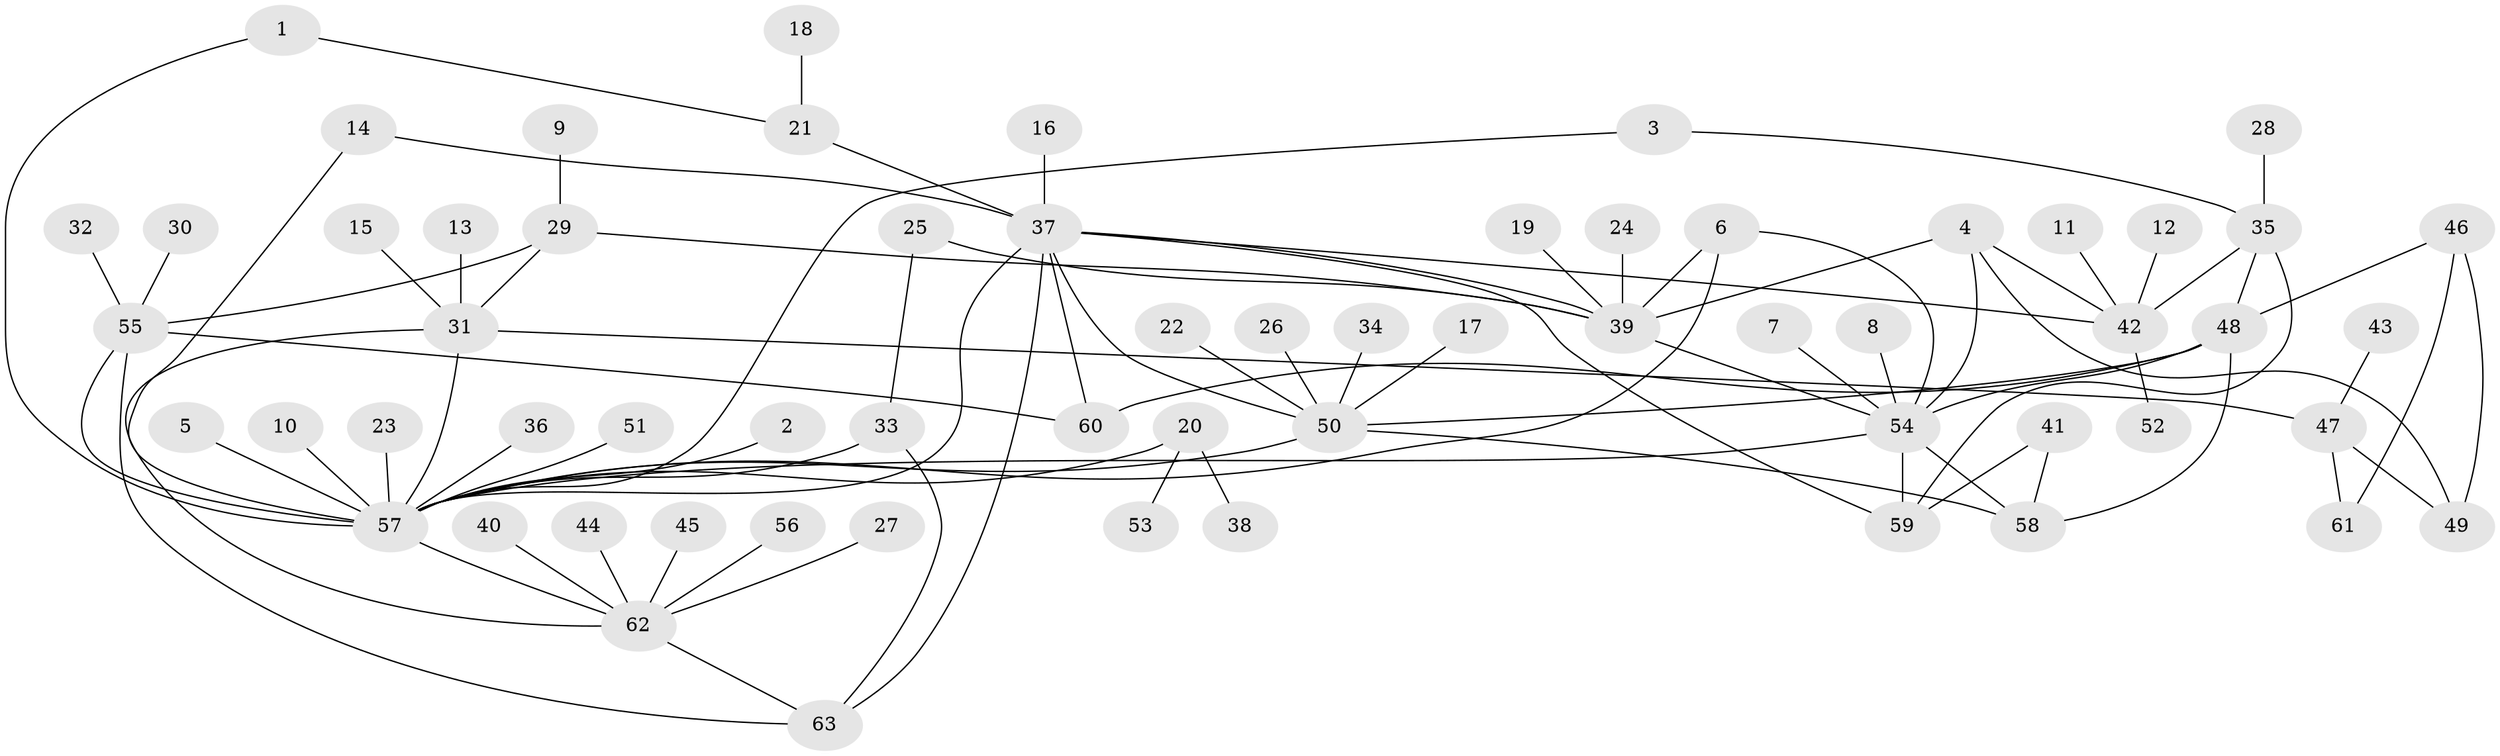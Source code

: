 // original degree distribution, {11: 0.007936507936507936, 19: 0.007936507936507936, 2: 0.21428571428571427, 3: 0.10317460317460317, 8: 0.031746031746031744, 4: 0.0873015873015873, 5: 0.023809523809523808, 1: 0.47619047619047616, 7: 0.023809523809523808, 6: 0.015873015873015872, 9: 0.007936507936507936}
// Generated by graph-tools (version 1.1) at 2025/49/03/09/25 03:49:47]
// undirected, 63 vertices, 90 edges
graph export_dot {
graph [start="1"]
  node [color=gray90,style=filled];
  1;
  2;
  3;
  4;
  5;
  6;
  7;
  8;
  9;
  10;
  11;
  12;
  13;
  14;
  15;
  16;
  17;
  18;
  19;
  20;
  21;
  22;
  23;
  24;
  25;
  26;
  27;
  28;
  29;
  30;
  31;
  32;
  33;
  34;
  35;
  36;
  37;
  38;
  39;
  40;
  41;
  42;
  43;
  44;
  45;
  46;
  47;
  48;
  49;
  50;
  51;
  52;
  53;
  54;
  55;
  56;
  57;
  58;
  59;
  60;
  61;
  62;
  63;
  1 -- 21 [weight=1.0];
  1 -- 57 [weight=1.0];
  2 -- 57 [weight=1.0];
  3 -- 35 [weight=1.0];
  3 -- 57 [weight=1.0];
  4 -- 39 [weight=1.0];
  4 -- 42 [weight=1.0];
  4 -- 49 [weight=1.0];
  4 -- 54 [weight=1.0];
  5 -- 57 [weight=1.0];
  6 -- 39 [weight=1.0];
  6 -- 54 [weight=1.0];
  6 -- 57 [weight=1.0];
  7 -- 54 [weight=1.0];
  8 -- 54 [weight=1.0];
  9 -- 29 [weight=1.0];
  10 -- 57 [weight=1.0];
  11 -- 42 [weight=1.0];
  12 -- 42 [weight=1.0];
  13 -- 31 [weight=1.0];
  14 -- 37 [weight=1.0];
  14 -- 57 [weight=1.0];
  15 -- 31 [weight=1.0];
  16 -- 37 [weight=1.0];
  17 -- 50 [weight=1.0];
  18 -- 21 [weight=1.0];
  19 -- 39 [weight=1.0];
  20 -- 38 [weight=1.0];
  20 -- 53 [weight=1.0];
  20 -- 57 [weight=1.0];
  21 -- 37 [weight=1.0];
  22 -- 50 [weight=1.0];
  23 -- 57 [weight=1.0];
  24 -- 39 [weight=1.0];
  25 -- 33 [weight=1.0];
  25 -- 39 [weight=1.0];
  26 -- 50 [weight=1.0];
  27 -- 62 [weight=1.0];
  28 -- 35 [weight=1.0];
  29 -- 31 [weight=1.0];
  29 -- 39 [weight=1.0];
  29 -- 55 [weight=1.0];
  30 -- 55 [weight=1.0];
  31 -- 47 [weight=1.0];
  31 -- 57 [weight=1.0];
  31 -- 62 [weight=1.0];
  32 -- 55 [weight=1.0];
  33 -- 57 [weight=1.0];
  33 -- 63 [weight=1.0];
  34 -- 50 [weight=1.0];
  35 -- 42 [weight=1.0];
  35 -- 48 [weight=1.0];
  35 -- 59 [weight=1.0];
  36 -- 57 [weight=1.0];
  37 -- 39 [weight=1.0];
  37 -- 42 [weight=1.0];
  37 -- 50 [weight=1.0];
  37 -- 57 [weight=1.0];
  37 -- 59 [weight=1.0];
  37 -- 60 [weight=1.0];
  37 -- 63 [weight=1.0];
  39 -- 54 [weight=1.0];
  40 -- 62 [weight=1.0];
  41 -- 58 [weight=1.0];
  41 -- 59 [weight=1.0];
  42 -- 52 [weight=1.0];
  43 -- 47 [weight=1.0];
  44 -- 62 [weight=1.0];
  45 -- 62 [weight=1.0];
  46 -- 48 [weight=1.0];
  46 -- 49 [weight=1.0];
  46 -- 61 [weight=1.0];
  47 -- 49 [weight=1.0];
  47 -- 61 [weight=1.0];
  48 -- 50 [weight=1.0];
  48 -- 54 [weight=1.0];
  48 -- 58 [weight=1.0];
  48 -- 60 [weight=1.0];
  50 -- 57 [weight=1.0];
  50 -- 58 [weight=1.0];
  51 -- 57 [weight=1.0];
  54 -- 57 [weight=1.0];
  54 -- 58 [weight=1.0];
  54 -- 59 [weight=2.0];
  55 -- 57 [weight=1.0];
  55 -- 60 [weight=1.0];
  55 -- 63 [weight=1.0];
  56 -- 62 [weight=1.0];
  57 -- 62 [weight=1.0];
  62 -- 63 [weight=1.0];
}
